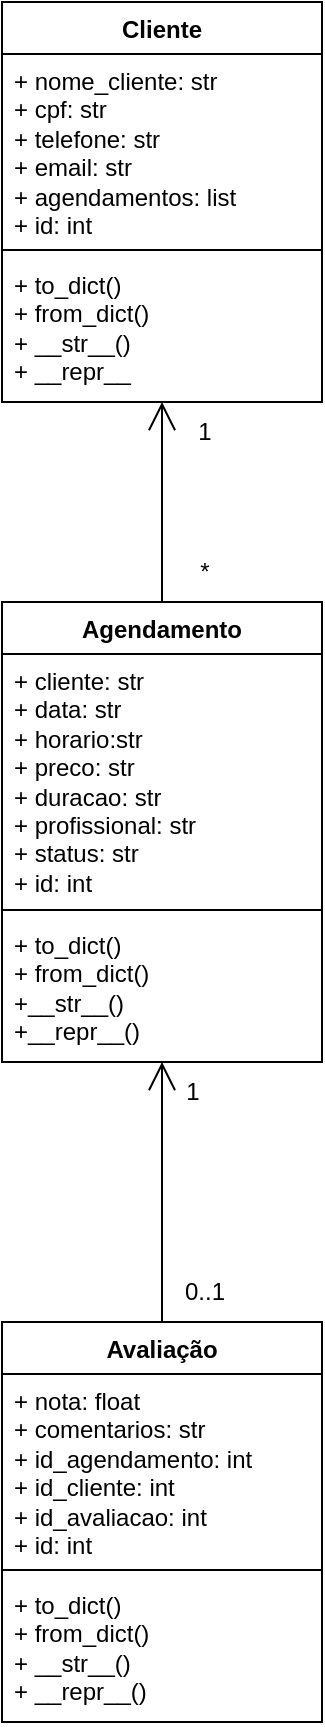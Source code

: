 <mxfile version="28.0.4">
  <diagram name="Página-1" id="nogd1nKAQmhjPqjEthID">
    <mxGraphModel dx="543" dy="642" grid="1" gridSize="10" guides="1" tooltips="1" connect="1" arrows="1" fold="1" page="1" pageScale="1" pageWidth="827" pageHeight="1169" math="0" shadow="0">
      <root>
        <mxCell id="0" />
        <mxCell id="1" parent="0" />
        <mxCell id="NhIJOwC5-hId4QMddHVE-1" value="Cliente" style="swimlane;fontStyle=1;align=center;verticalAlign=top;childLayout=stackLayout;horizontal=1;startSize=26;horizontalStack=0;resizeParent=1;resizeParentMax=0;resizeLast=0;collapsible=1;marginBottom=0;whiteSpace=wrap;html=1;" vertex="1" parent="1">
          <mxGeometry x="334" y="30" width="160" height="200" as="geometry" />
        </mxCell>
        <mxCell id="NhIJOwC5-hId4QMddHVE-2" value="+ nome_cliente: str&lt;div&gt;+ cpf: str&lt;/div&gt;&lt;div&gt;+ telefone: str&lt;/div&gt;&lt;div&gt;+ email: str&lt;/div&gt;&lt;div&gt;+ agendamentos: list&lt;/div&gt;&lt;div&gt;+ id: int&lt;/div&gt;" style="text;strokeColor=none;fillColor=none;align=left;verticalAlign=top;spacingLeft=4;spacingRight=4;overflow=hidden;rotatable=0;points=[[0,0.5],[1,0.5]];portConstraint=eastwest;whiteSpace=wrap;html=1;" vertex="1" parent="NhIJOwC5-hId4QMddHVE-1">
          <mxGeometry y="26" width="160" height="94" as="geometry" />
        </mxCell>
        <mxCell id="NhIJOwC5-hId4QMddHVE-3" value="" style="line;strokeWidth=1;fillColor=none;align=left;verticalAlign=middle;spacingTop=-1;spacingLeft=3;spacingRight=3;rotatable=0;labelPosition=right;points=[];portConstraint=eastwest;strokeColor=inherit;" vertex="1" parent="NhIJOwC5-hId4QMddHVE-1">
          <mxGeometry y="120" width="160" height="8" as="geometry" />
        </mxCell>
        <mxCell id="NhIJOwC5-hId4QMddHVE-4" value="+ to_dict()&lt;div&gt;+ from_dict()&lt;/div&gt;&lt;div&gt;+ __str__()&lt;/div&gt;&lt;div&gt;+ __repr__&lt;/div&gt;" style="text;strokeColor=none;fillColor=none;align=left;verticalAlign=top;spacingLeft=4;spacingRight=4;overflow=hidden;rotatable=0;points=[[0,0.5],[1,0.5]];portConstraint=eastwest;whiteSpace=wrap;html=1;" vertex="1" parent="NhIJOwC5-hId4QMddHVE-1">
          <mxGeometry y="128" width="160" height="72" as="geometry" />
        </mxCell>
        <mxCell id="NhIJOwC5-hId4QMddHVE-10" value="Agendamento" style="swimlane;fontStyle=1;align=center;verticalAlign=top;childLayout=stackLayout;horizontal=1;startSize=26;horizontalStack=0;resizeParent=1;resizeParentMax=0;resizeLast=0;collapsible=1;marginBottom=0;whiteSpace=wrap;html=1;" vertex="1" parent="1">
          <mxGeometry x="334" y="330" width="160" height="230" as="geometry" />
        </mxCell>
        <mxCell id="NhIJOwC5-hId4QMddHVE-11" value="+ cliente: str&lt;div&gt;+ data: str&lt;/div&gt;&lt;div&gt;+ horario:str&lt;/div&gt;&lt;div&gt;+ preco: str&lt;/div&gt;&lt;div&gt;+ duracao: str&lt;/div&gt;&lt;div&gt;+ profissional: str&lt;/div&gt;&lt;div&gt;+ status: str&lt;/div&gt;&lt;div&gt;+ id: int&lt;/div&gt;" style="text;strokeColor=none;fillColor=none;align=left;verticalAlign=top;spacingLeft=4;spacingRight=4;overflow=hidden;rotatable=0;points=[[0,0.5],[1,0.5]];portConstraint=eastwest;whiteSpace=wrap;html=1;" vertex="1" parent="NhIJOwC5-hId4QMddHVE-10">
          <mxGeometry y="26" width="160" height="124" as="geometry" />
        </mxCell>
        <mxCell id="NhIJOwC5-hId4QMddHVE-12" value="" style="line;strokeWidth=1;fillColor=none;align=left;verticalAlign=middle;spacingTop=-1;spacingLeft=3;spacingRight=3;rotatable=0;labelPosition=right;points=[];portConstraint=eastwest;strokeColor=inherit;" vertex="1" parent="NhIJOwC5-hId4QMddHVE-10">
          <mxGeometry y="150" width="160" height="8" as="geometry" />
        </mxCell>
        <mxCell id="NhIJOwC5-hId4QMddHVE-13" value="+ to_dict()&lt;div&gt;+ from_dict()&lt;/div&gt;&lt;div&gt;+__str__()&lt;/div&gt;&lt;div&gt;+__repr__()&lt;/div&gt;" style="text;strokeColor=none;fillColor=none;align=left;verticalAlign=top;spacingLeft=4;spacingRight=4;overflow=hidden;rotatable=0;points=[[0,0.5],[1,0.5]];portConstraint=eastwest;whiteSpace=wrap;html=1;" vertex="1" parent="NhIJOwC5-hId4QMddHVE-10">
          <mxGeometry y="158" width="160" height="72" as="geometry" />
        </mxCell>
        <mxCell id="NhIJOwC5-hId4QMddHVE-14" value="Avaliação" style="swimlane;fontStyle=1;align=center;verticalAlign=top;childLayout=stackLayout;horizontal=1;startSize=26;horizontalStack=0;resizeParent=1;resizeParentMax=0;resizeLast=0;collapsible=1;marginBottom=0;whiteSpace=wrap;html=1;" vertex="1" parent="1">
          <mxGeometry x="334" y="690" width="160" height="200" as="geometry" />
        </mxCell>
        <mxCell id="NhIJOwC5-hId4QMddHVE-15" value="+ nota: float&lt;div&gt;+ comentarios: str&lt;/div&gt;&lt;div&gt;+ id_agendamento: int&lt;/div&gt;&lt;div&gt;+ id_cliente: int&lt;/div&gt;&lt;div&gt;&lt;span style=&quot;background-color: transparent; color: light-dark(rgb(0, 0, 0), rgb(255, 255, 255));&quot;&gt;+ id_avaliacao: int&lt;/span&gt;&lt;/div&gt;&lt;div&gt;&lt;span style=&quot;background-color: transparent; color: light-dark(rgb(0, 0, 0), rgb(255, 255, 255));&quot;&gt;+ id: int&amp;nbsp;&lt;/span&gt;&lt;/div&gt;" style="text;strokeColor=none;fillColor=none;align=left;verticalAlign=top;spacingLeft=4;spacingRight=4;overflow=hidden;rotatable=0;points=[[0,0.5],[1,0.5]];portConstraint=eastwest;whiteSpace=wrap;html=1;" vertex="1" parent="NhIJOwC5-hId4QMddHVE-14">
          <mxGeometry y="26" width="160" height="94" as="geometry" />
        </mxCell>
        <mxCell id="NhIJOwC5-hId4QMddHVE-16" value="" style="line;strokeWidth=1;fillColor=none;align=left;verticalAlign=middle;spacingTop=-1;spacingLeft=3;spacingRight=3;rotatable=0;labelPosition=right;points=[];portConstraint=eastwest;strokeColor=inherit;" vertex="1" parent="NhIJOwC5-hId4QMddHVE-14">
          <mxGeometry y="120" width="160" height="8" as="geometry" />
        </mxCell>
        <mxCell id="NhIJOwC5-hId4QMddHVE-17" value="+ to_dict()&lt;div&gt;+ from_dict()&lt;/div&gt;&lt;div&gt;+ __str__()&lt;/div&gt;&lt;div&gt;+ __repr__()&lt;/div&gt;" style="text;strokeColor=none;fillColor=none;align=left;verticalAlign=top;spacingLeft=4;spacingRight=4;overflow=hidden;rotatable=0;points=[[0,0.5],[1,0.5]];portConstraint=eastwest;whiteSpace=wrap;html=1;" vertex="1" parent="NhIJOwC5-hId4QMddHVE-14">
          <mxGeometry y="128" width="160" height="72" as="geometry" />
        </mxCell>
        <mxCell id="NhIJOwC5-hId4QMddHVE-20" value="" style="endArrow=open;endFill=1;endSize=12;html=1;rounded=0;" edge="1" parent="1">
          <mxGeometry width="160" relative="1" as="geometry">
            <mxPoint x="414" y="330" as="sourcePoint" />
            <mxPoint x="414" y="230" as="targetPoint" />
          </mxGeometry>
        </mxCell>
        <mxCell id="NhIJOwC5-hId4QMddHVE-22" value="" style="endArrow=open;endFill=1;endSize=12;html=1;rounded=0;" edge="1" parent="1">
          <mxGeometry width="160" relative="1" as="geometry">
            <mxPoint x="414" y="690" as="sourcePoint" />
            <mxPoint x="414" y="560" as="targetPoint" />
          </mxGeometry>
        </mxCell>
        <mxCell id="NhIJOwC5-hId4QMddHVE-25" value="1" style="text;html=1;align=center;verticalAlign=middle;resizable=0;points=[];autosize=1;strokeColor=none;fillColor=none;" vertex="1" parent="1">
          <mxGeometry x="420" y="230" width="30" height="30" as="geometry" />
        </mxCell>
        <mxCell id="NhIJOwC5-hId4QMddHVE-26" value="*" style="text;html=1;align=center;verticalAlign=middle;resizable=0;points=[];autosize=1;strokeColor=none;fillColor=none;" vertex="1" parent="1">
          <mxGeometry x="420" y="300" width="30" height="30" as="geometry" />
        </mxCell>
        <mxCell id="NhIJOwC5-hId4QMddHVE-27" value="1" style="text;html=1;align=center;verticalAlign=middle;resizable=0;points=[];autosize=1;strokeColor=none;fillColor=none;" vertex="1" parent="1">
          <mxGeometry x="414" y="560" width="30" height="30" as="geometry" />
        </mxCell>
        <mxCell id="NhIJOwC5-hId4QMddHVE-28" value="0..1" style="text;html=1;align=center;verticalAlign=middle;resizable=0;points=[];autosize=1;strokeColor=none;fillColor=none;" vertex="1" parent="1">
          <mxGeometry x="415" y="660" width="40" height="30" as="geometry" />
        </mxCell>
      </root>
    </mxGraphModel>
  </diagram>
</mxfile>
